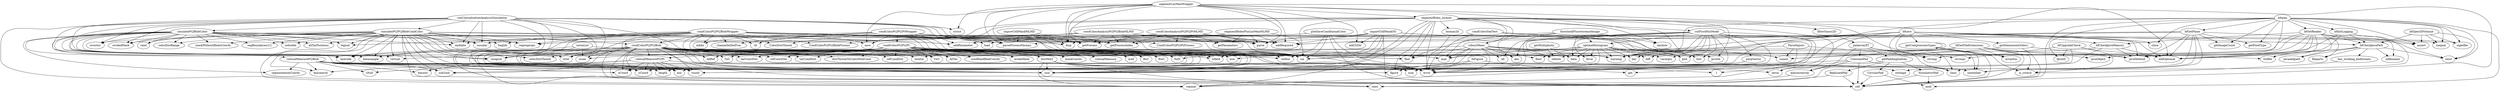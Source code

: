 strict digraph "" {
	plotSaveConditionalColoc -> cell;
	plotSaveConditionalColoc -> error;
	plotSaveConditionalColoc -> isa;
	plotSaveConditionalColoc -> NaN;
	plotSaveConditionalColoc -> disp;
	getMultiplicity -> data;
	getMultiplicity -> isfinite;
	filterGauss2D -> padarrayXT;
	padarrayXT -> getPaddingIndices;
	padarrayXT -> ConstantPad;
	padarrayXT -> strcmpi;
	padarrayXT -> mkconstarray;
	padarrayXT -> class;
	padarrayXT -> strcmp;
	getPaddingIndices -> ones;
	getPaddingIndices -> ReplicatePad;
	getPaddingIndices -> SymmetricPad;
	getPaddingIndices -> CircularPad;
	ConstantPad -> cell;
	ConstantPad -> mkconstarray;
	ConstantPad -> class;
	ConstantPad -> size;
	ConstantPad -> zeros;
	mkconstarray -> repmat;
	perpVector -> error;
	perpVector -> repmat;
	perpVector -> sum;
	importCellMaskMLMD -> isa;
	importCellMaskMLMD -> disp;
	importCellMaskMLMD -> cellfun;
	importCellMaskMLMD -> parseProcessParams;
	importCellMaskMLMD -> getProcess;
	importCellMaskMLMD -> getProcessIndex;
	simulatePt2Pt2BlobCondColoc -> cell;
	simulatePt2Pt2BlobCondColoc -> repmat;
	simulatePt2Pt2BlobCondColoc -> condColocPt2Pt2Blob;
	simulatePt2Pt2BlobCondColoc -> colocDistThresh;
	simulatePt2Pt2BlobCondColoc -> SegIdx;
	simulatePt2Pt2BlobCondColoc -> regionprops;
	simulatePt2Pt2BlobCondColoc -> logical;
	simulatePt2Pt2BlobCondColoc -> allTarPositions;
	simulatePt2Pt2BlobCondColoc -> vertcat;
	simulatePt2Pt2BlobCondColoc -> rand;
	simulatePt2Pt2BlobCondColoc -> size;
	simulatePt2Pt2BlobCondColoc -> datasample;
	simulatePt2Pt2BlobCondColoc -> erodedMask;
	simulatePt2Pt2BlobCondColoc -> imdilate;
	simulatePt2Pt2BlobCondColoc -> strel;
	simulatePt2Pt2BlobCondColoc -> sub2ind;
	simulatePt2Pt2BlobCondColoc -> round;
	simulatePt2Pt2BlobCondColoc -> colocDistRange;
	simulatePt2Pt2BlobCondColoc -> warning;
	simulatePt2Pt2BlobCondColoc -> knnsearch;
	simulatePt2Pt2BlobCondColoc -> maskWithoutBlobsCoords;
	simulatePt2Pt2BlobCondColoc -> "segBoundaries{i}";
	simulatePt2Pt2BlobCondColoc -> imerode;
	simulatePt2Pt2BlobCondColoc -> parse;
	simulatePt2Pt2BlobCondColoc -> addParameter;
	simulatePt2Pt2BlobCondColoc -> addRequired;
	simulatePt2Pt2BlobCondColoc -> isvector;
	simulatePt2Pt2BlobCondColoc -> isscalar;
	simulatePt2Pt2BlobCondColoc -> isdouble;
	simulatePt2Pt2BlobCondColoc -> islogical;
	condColocPt2Pt2Blob -> cell;
	condColocPt2Pt2Blob -> error;
	condColocPt2Pt2Blob -> isa;
	condColocPt2Pt2Blob -> NaN;
	condColocPt2Pt2Blob -> cellfun;
	condColocPt2Pt2Blob -> colocDistThresh;
	condColocPt2Pt2Blob -> size;
	condColocPt2Pt2Blob -> datasample;
	condColocPt2Pt2Blob -> strel;
	condColocPt2Pt2Blob -> sub2ind;
	condColocPt2Pt2Blob -> round;
	condColocPt2Pt2Blob -> imerode;
	condColocPt2Pt2Blob -> islogical;
	condColocPt2Pt2Blob -> colocalMeasure;
	condColocPt2Pt2Blob -> isinf;
	condColocPt2Pt2Blob -> colocalMeasurePt2Pt;
	condColocPt2Pt2Blob -> RnC;
	condColocPt2Pt2Blob -> RwC;
	condColocPt2Pt2Blob -> AllRef;
	condColocPt2Pt2Blob -> find;
	condColocPt2Pt2Blob -> TnC;
	condColocPt2Pt2Blob -> TwC;
	condColocPt2Pt2Blob -> AllTar;
	condColocPt2Pt2Blob -> tarCoordVec;
	condColocPt2Pt2Blob -> refCoordVec;
	condColocPt2Pt2Blob -> isnan;
	condColocPt2Pt2Blob -> min;
	condColocPt2Pt2Blob -> tarCondDist;
	condColocPt2Pt2Blob -> distThreshToColocWithCond;
	condColocPt2Pt2Blob -> refCondDist;
	condColocPt2Pt2Blob -> distMat2;
	condColocPt2Pt2Blob -> condRandRealCoords;
	condColocPt2Pt2Blob -> maskCoords;
	condColocPt2Pt2Blob -> max;
	condColocPt2Pt2Blob -> erodeMask;
	condColocPt2Pt2Blob -> ones;
	condColocPt2Pt2Blob -> yCoord;
	condColocPt2Pt2Blob -> xCoord;
	condColocPt2Pt2Blob -> isfield;
	colocalMeasurePt2Pt -> round;
	colocalMeasurePt2Pt -> knnsearch;
	colocalMeasurePt2Pt -> yCoord;
	colocalMeasurePt2Pt -> xCoord;
	colocalMeasurePt2Pt -> any;
	colocalMeasurePt2Pt -> ismember;
	colocalMeasurePt2Pt -> cNull;
	colocalMeasurePt2Pt -> binoinv;
	colocalMeasurePt2Pt -> length;
	distMat2 -> error;
	distMat2 -> repmat;
	distMat2 -> sum;
	distMat2 -> size;
	distMat2 -> ones;
	distMat2 -> reshape;
	distMat2 -> I;
	distMat2 -> zeros;
	fsFigure -> error;
	fsFigure -> figure;
	fsFigure -> get;
	importCellMaskOO -> cell;
	importCellMaskOO -> isa;
	importCellMaskOO -> parseProcessParams;
	importCellMaskOO -> size;
	importCellMaskOO -> parse;
	importCellMaskOO -> addRequired;
	importCellMaskOO -> isfield;
	importCellMaskOO -> mkClrDir;
	importCellMaskOO -> numel;
	importCellMaskOO -> addOptional;
	normList -> repmat;
	normList -> sum;
	normList -> size;
	normList -> isnan;
	normList -> bsxfun;
	bfUpgradeCheck -> strcmpi;
	bfUpgradeCheck -> addOptional;
	bfUpgradeCheck -> fprintf;
	bfUpgradeCheck -> is_octave;
	bfUpgradeCheck -> any;
	bfopen -> cell;
	bfopen -> error;
	bfopen -> warning;
	bfopen -> fprintf;
	bfopen -> close;
	bfopen -> javaMethod;
	bfopen -> bfGetPlane;
	bfopen -> mod;
	bfopen -> getImageCount;
	bfopen -> getPixelType;
	bfopen -> bfGetReader;
	bfopen -> bfInitLogging;
	bfopen -> isequal;
	bfopen -> uigetfile;
	bfopen -> exist;
	bfopen -> assert;
	bfGetPlane -> isa;
	bfGetPlane -> class;
	bfGetPlane -> parse;
	bfGetPlane -> addRequired;
	bfGetPlane -> addOptional;
	bfGetPlane -> javaMethod;
	bfGetPlane -> getImageCount;
	bfGetPlane -> getPixelType;
	bfGetPlane -> assert;
	bfGetPlane -> reshape;
	bfGetPlane -> ismember;
	bfGetReader -> strcmp;
	bfGetReader -> max;
	bfGetReader -> addOptional;
	bfGetReader -> javaMethod;
	bfGetReader -> exist;
	bfGetReader -> assert;
	bfGetReader -> javaObject;
	bfGetReader -> javaaddpath;
	bfGetReader -> fullfile;
	bfGetReader -> fileparts;
	bfGetReader -> mfilename;
	bfGetReader -> bfCheckJavaPath;
	bfGetReader -> bfCheckJavaMemory;
	bfInitLogging -> addOptional;
	bfInitLogging -> javaMethod;
	bfInitLogging -> ismember;
	bfInitLogging -> bfCheckJavaPath;
	bfCheckJavaPath -> addOptional;
	bfCheckJavaPath -> exist;
	bfCheckJavaPath -> javaaddpath;
	bfCheckJavaPath -> fullfile;
	bfCheckJavaPath -> fileparts;
	bfCheckJavaPath -> mfilename;
	bfCheckJavaPath -> has_working_bioformats;
	bfCheckJavaMemory -> round;
	bfCheckJavaMemory -> warning;
	bfCheckJavaMemory -> addOptional;
	bfCheckJavaMemory -> javaMethod;
	bfOpen3DVolume -> isequal;
	bfOpen3DVolume -> uigetfile;
	bfOpen3DVolume -> exist;
	bfOpen3DVolume -> assert;
	bfOpen3DVolume -> bfCheckJavaPath;
	has_working_bioformats -> is_octave;
	bfGetFileExtensions -> cell;
	bfGetFileExtensions -> cellfun;
	bfGetFileExtensions -> vertcat;
	bfGetFileExtensions -> numel;
	bfGetFileExtensions -> is_octave;
	bfGetFileExtensions -> javaMethod;
	bfGetFileExtensions -> javaObject;
	bfGetFileExtensions -> arrayfun;
	bfsave -> isa;
	bfsave -> class;
	bfsave -> size;
	bfsave -> warning;
	bfsave -> addRequired;
	bfsave -> addOptional;
	bfsave -> close;
	bfsave -> javaMethod;
	bfsave -> ismember;
	bfsave -> bfCheckJavaPath;
	bfsave -> bfCheckJavaMemory;
	bfsave -> I;
	bfsave -> getCompressionTypes;
	bfsave -> getDimensionOrders;
	getCompressionTypes -> cell;
	getCompressionTypes -> is_octave;
	getCompressionTypes -> arrayfun;
	getCompressionTypes -> getCompressionTypes;
	getDimensionOrders -> cell;
	getDimensionOrders -> numel;
	getDimensionOrders -> javaMethod;
	condColocPt2Pt2Pt -> error;
	condColocPt2Pt2Pt -> isa;
	condColocPt2Pt2Pt -> NaN;
	condColocPt2Pt2Pt -> size;
	condColocPt2Pt2Pt -> datasample;
	condColocPt2Pt2Pt -> strel;
	condColocPt2Pt2Pt -> sub2ind;
	condColocPt2Pt2Pt -> round;
	condColocPt2Pt2Pt -> imerode;
	condColocPt2Pt2Pt -> islogical;
	condColocPt2Pt2Pt -> colocalMeasure;
	condColocPt2Pt2Pt -> isinf;
	condColocPt2Pt2Pt -> colocalMeasurePt2Pt;
	condColocPt2Pt2Pt -> RnC;
	condColocPt2Pt2Pt -> RwC;
	condColocPt2Pt2Pt -> AllRef;
	condColocPt2Pt2Pt -> find;
	condColocPt2Pt2Pt -> TnC;
	condColocPt2Pt2Pt -> TwC;
	condColocPt2Pt2Pt -> AllTar;
	condColocPt2Pt2Pt -> tarCoordVec;
	condColocPt2Pt2Pt -> refCoordVec;
	condColocPt2Pt2Pt -> isnan;
	condColocPt2Pt2Pt -> min;
	condColocPt2Pt2Pt -> tarCondDist;
	condColocPt2Pt2Pt -> distThreshToColocWithCond;
	condColocPt2Pt2Pt -> refCondDist;
	condColocPt2Pt2Pt -> distMat2;
	condColocPt2Pt2Pt -> condRandRealCoords;
	condColocPt2Pt2Pt -> maskCoords;
	condColocPt2Pt2Pt -> max;
	condColocPt2Pt2Pt -> erodeMask;
	condColocPt2Pt2Pt -> yCoord;
	condColocPt2Pt2Pt -> xCoord;
	condColocPt2Pt2Pt -> isfield;
	condColocPt2Pt2BlobWrapper -> cell;
	condColocPt2Pt2BlobWrapper -> error;
	condColocPt2Pt2BlobWrapper -> isa;
	condColocPt2Pt2BlobWrapper -> disp;
	condColocPt2Pt2BlobWrapper -> parseProcessParams;
	condColocPt2Pt2BlobWrapper -> getProcess;
	condColocPt2Pt2BlobWrapper -> getProcessIndex;
	condColocPt2Pt2BlobWrapper -> condColocPt2Pt2Blob;
	condColocPt2Pt2BlobWrapper -> SegIdx;
	condColocPt2Pt2BlobWrapper -> regionprops;
	condColocPt2Pt2BlobWrapper -> logical;
	condColocPt2Pt2BlobWrapper -> size;
	condColocPt2Pt2BlobWrapper -> round;
	condColocPt2Pt2BlobWrapper -> warning;
	condColocPt2Pt2BlobWrapper -> isequal;
	condColocPt2Pt2BlobWrapper -> save;
	condColocPt2Pt2BlobWrapper -> mkdir;
	condColocPt2Pt2BlobWrapper -> ColocDistThresh;
	condColocPt2Pt2BlobWrapper -> load;
	condColocPt2Pt2BlobWrapper -> iD;
	condColocPt2Pt2BlobWrapper -> channelInDetProc;
	condColocPt2Pt2BlobWrapper -> CondColocPt2Pt2BlobProcess;
	runColocalizationAnalysisSimulation -> cell;
	runColocalizationAnalysisSimulation -> error;
	runColocalizationAnalysisSimulation -> NaN;
	runColocalizationAnalysisSimulation -> repmat;
	runColocalizationAnalysisSimulation -> simulatePt2Pt2BlobCondColoc;
	runColocalizationAnalysisSimulation -> size;
	runColocalizationAnalysisSimulation -> datasample;
	runColocalizationAnalysisSimulation -> erodedMask;
	runColocalizationAnalysisSimulation -> imdilate;
	runColocalizationAnalysisSimulation -> strel;
	runColocalizationAnalysisSimulation -> imerode;
	runColocalizationAnalysisSimulation -> parse;
	runColocalizationAnalysisSimulation -> addParameter;
	runColocalizationAnalysisSimulation -> addRequired;
	runColocalizationAnalysisSimulation -> isvector;
	runColocalizationAnalysisSimulation -> isscalar;
	runColocalizationAnalysisSimulation -> islogical;
	runColocalizationAnalysisSimulation -> struct;
	runColocalizationAnalysisSimulation -> simulatePt2BlobColoc;
	simulatePt2BlobColoc -> regionprops;
	simulatePt2BlobColoc -> logical;
	simulatePt2BlobColoc -> allTarPositions;
	simulatePt2BlobColoc -> vertcat;
	simulatePt2BlobColoc -> rand;
	simulatePt2BlobColoc -> size;
	simulatePt2BlobColoc -> datasample;
	simulatePt2BlobColoc -> erodedMask;
	simulatePt2BlobColoc -> imdilate;
	simulatePt2BlobColoc -> strel;
	simulatePt2BlobColoc -> colocDistRange;
	simulatePt2BlobColoc -> maskWithoutBlobsCoords;
	simulatePt2BlobColoc -> "segBoundaries{i}";
	simulatePt2BlobColoc -> imerode;
	simulatePt2BlobColoc -> parse;
	simulatePt2BlobColoc -> addParameter;
	simulatePt2BlobColoc -> addRequired;
	simulatePt2BlobColoc -> isvector;
	simulatePt2BlobColoc -> isscalar;
	simulatePt2BlobColoc -> isdouble;
	simulatePt2BlobColoc -> islogical;
	simulatePt2BlobColoc -> colocalMeasurePt2Blob;
	simulatePt2BlobColoc -> segmentationCoords;
	colocalMeasurePt2Blob -> error;
	colocalMeasurePt2Blob -> size;
	colocalMeasurePt2Blob -> sub2ind;
	colocalMeasurePt2Blob -> round;
	colocalMeasurePt2Blob -> knnsearch;
	colocalMeasurePt2Blob -> yCoord;
	colocalMeasurePt2Blob -> xCoord;
	colocalMeasurePt2Blob -> figure;
	colocalMeasurePt2Blob -> any;
	colocalMeasurePt2Blob -> ismember;
	colocalMeasurePt2Blob -> cNull;
	colocalMeasurePt2Blob -> binoinv;
	colocalMeasurePt2Blob -> length;
	colocalMeasurePt2Blob -> segmentationCoords;
	condColocStatTest -> error;
	condColocStatTest -> uigetfile;
	condColocStatTest -> fullfile;
	condColocStatTest -> save;
	condColocStatTest -> load;
	segmentBlobs_locmax -> error;
	segmentBlobs_locmax -> disp;
	segmentBlobs_locmax -> filterGauss2D;
	segmentBlobs_locmax -> repmat;
	segmentBlobs_locmax -> regionprops;
	segmentBlobs_locmax -> size;
	segmentBlobs_locmax -> imdilate;
	segmentBlobs_locmax -> strel;
	segmentBlobs_locmax -> find;
	segmentBlobs_locmax -> max;
	segmentBlobs_locmax -> figure;
	segmentBlobs_locmax -> ismember;
	segmentBlobs_locmax -> zeros;
	segmentBlobs_locmax -> imshow;
	segmentBlobs_locmax -> prctile;
	segmentBlobs_locmax -> robustMean;
	segmentBlobs_locmax -> locmax2d;
	segmentBlobs_locmax -> cutFirstHistMode;
	robustMean -> error;
	robustMean -> data;
	robustMean -> isfinite;
	robustMean -> sum;
	robustMean -> size;
	robustMean -> warning;
	robustMean -> find;
	robustMean -> max;
	robustMean -> numel;
	robustMean -> bsxfun;
	robustMean -> abs;
	robustMean -> all;
	robustMean -> floor;
	locmax2d -> error;
	cutFirstHistMode -> error;
	cutFirstHistMode -> data;
	cutFirstHistMode -> isfinite;
	cutFirstHistMode -> perpVector;
	cutFirstHistMode -> repmat;
	cutFirstHistMode -> isscalar;
	cutFirstHistMode -> get;
	cutFirstHistMode -> length;
	cutFirstHistMode -> abs;
	cutFirstHistMode -> all;
	cutFirstHistMode -> plot;
	cutFirstHistMode -> bar;
	cutFirstHistMode -> optimalHistogram;
	cutFirstHistMode -> diff;
	cutFirstHistMode -> hist;
	cutFirstHistMode -> varargin;
	optimalHistogram -> error;
	optimalHistogram -> data;
	optimalHistogram -> isfinite;
	optimalHistogram -> warning;
	optimalHistogram -> min;
	optimalHistogram -> max;
	optimalHistogram -> prctile;
	optimalHistogram -> floor;
	optimalHistogram -> plot;
	optimalHistogram -> bar;
	optimalHistogram -> diff;
	optimalHistogram -> hist;
	optimalHistogram -> varargin;
	optimalHistogram -> fnval;
	ReplicatePad -> cell;
	ReplicatePad -> ones;
	SymmetricPad -> cell;
	SymmetricPad -> mod;
	CircularPad -> cell;
	CircularPad -> mod;
	ParseInputs -> error;
	ParseInputs -> strcmp;
	ParseInputs -> islogical;
	ParseInputs -> numel;
	condColocAnalysisPt2Pt2BlobMLMD -> error;
	condColocAnalysisPt2Pt2BlobMLMD -> isa;
	condColocAnalysisPt2Pt2BlobMLMD -> getProcess;
	condColocAnalysisPt2Pt2BlobMLMD -> getProcessIndex;
	condColocAnalysisPt2Pt2BlobMLMD -> parse;
	condColocAnalysisPt2Pt2BlobMLMD -> addParameter;
	condColocAnalysisPt2Pt2BlobMLMD -> addRequired;
	condColocAnalysisPt2Pt2BlobMLMD -> CondColocPt2Pt2BlobProcess;
	condColocAnalysisPt2Pt2BlobMLMD -> getParameters;
	thresholdFluorescenceImage -> error;
	thresholdFluorescenceImage -> find;
	thresholdFluorescenceImage -> imshow;
	thresholdFluorescenceImage -> abs;
	thresholdFluorescenceImage -> plot;
	thresholdFluorescenceImage -> optimalHistogram;
	thresholdFluorescenceImage -> hist;
	thresholdFluorescenceImage -> fnval;
	condColocPt2Pt2PtWrapper -> error;
	condColocPt2Pt2PtWrapper -> isa;
	condColocPt2Pt2PtWrapper -> disp;
	condColocPt2Pt2PtWrapper -> parseProcessParams;
	condColocPt2Pt2PtWrapper -> getProcess;
	condColocPt2Pt2PtWrapper -> getProcessIndex;
	condColocPt2Pt2PtWrapper -> size;
	condColocPt2Pt2PtWrapper -> warning;
	condColocPt2Pt2PtWrapper -> condColocPt2Pt2Pt;
	condColocPt2Pt2PtWrapper -> save;
	condColocPt2Pt2PtWrapper -> mkdir;
	condColocPt2Pt2PtWrapper -> ColocDistThresh;
	condColocPt2Pt2PtWrapper -> load;
	condColocPt2Pt2PtWrapper -> iD;
	condColocPt2Pt2PtWrapper -> channelInDetProc;
	condColocPt2Pt2PtWrapper -> CondColocPt2Pt2PtProcess;
	segmentLocMaxWrapper -> cell;
	segmentLocMaxWrapper -> isa;
	segmentLocMaxWrapper -> disp;
	segmentLocMaxWrapper -> parseProcessParams;
	segmentLocMaxWrapper -> getProcess;
	segmentLocMaxWrapper -> getProcessIndex;
	segmentLocMaxWrapper -> warning;
	segmentLocMaxWrapper -> parse;
	segmentLocMaxWrapper -> addRequired;
	segmentLocMaxWrapper -> mkClrDir;
	segmentLocMaxWrapper -> addOptional;
	segmentLocMaxWrapper -> save;
	segmentLocMaxWrapper -> struct;
	segmentLocMaxWrapper -> segmentBlobs_locmax;
	condColocAnalysisPt2Pt2PtMLMD -> isa;
	condColocAnalysisPt2Pt2PtMLMD -> getProcess;
	condColocAnalysisPt2Pt2PtMLMD -> getProcessIndex;
	condColocAnalysisPt2Pt2PtMLMD -> parse;
	condColocAnalysisPt2Pt2PtMLMD -> addParameter;
	condColocAnalysisPt2Pt2PtMLMD -> addRequired;
	condColocAnalysisPt2Pt2PtMLMD -> getParameters;
	condColocAnalysisPt2Pt2PtMLMD -> CondColocPt2Pt2PtProcess;
	segmentBlobsPlusLocMaxMLMD -> isa;
	segmentBlobsPlusLocMaxMLMD -> getProcess;
	segmentBlobsPlusLocMaxMLMD -> getProcessIndex;
	segmentBlobsPlusLocMaxMLMD -> parse;
	segmentBlobsPlusLocMaxMLMD -> addParameter;
	segmentBlobsPlusLocMaxMLMD -> addRequired;
	segmentBlobsPlusLocMaxMLMD -> getParameters;
}
